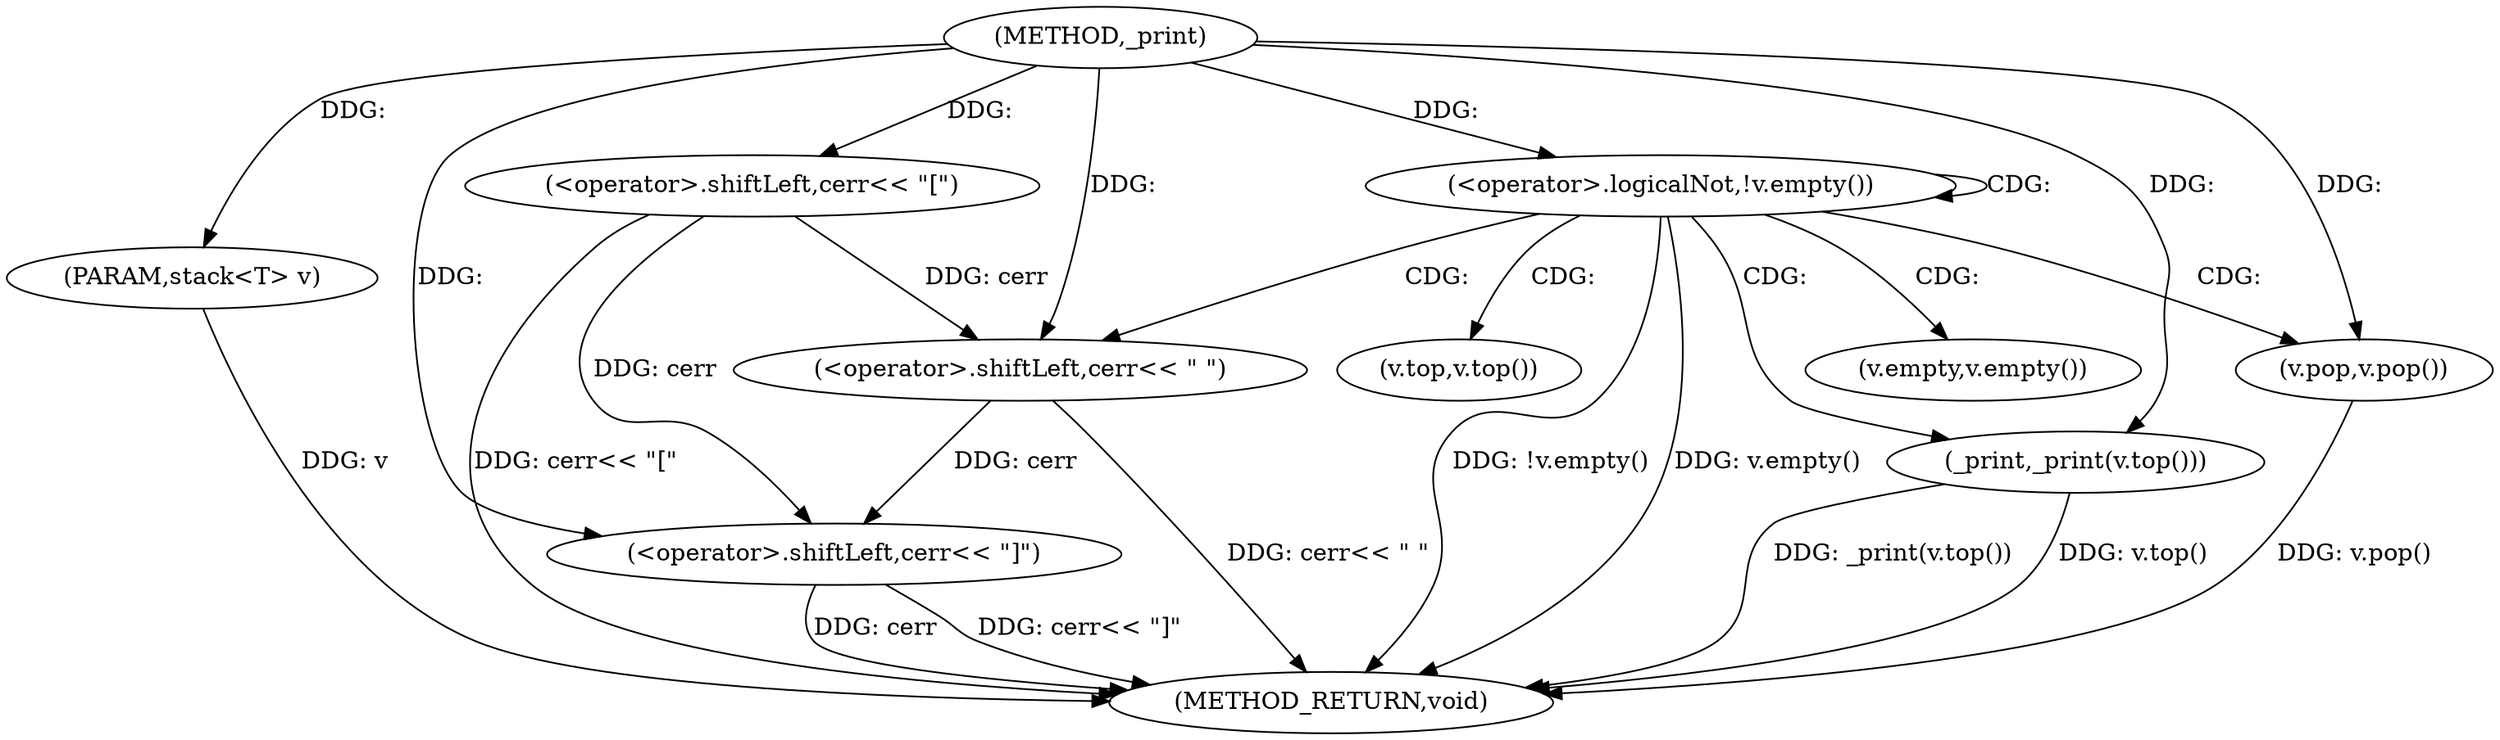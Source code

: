 digraph "_print" {  
"1000255" [label = "(METHOD,_print)" ]
"1000274" [label = "(METHOD_RETURN,void)" ]
"1000256" [label = "(PARAM,stack<T> v)" ]
"1000258" [label = "(<operator>.shiftLeft,cerr<< \"[\")" ]
"1000271" [label = "(<operator>.shiftLeft,cerr<< \"]\")" ]
"1000262" [label = "(<operator>.logicalNot,!v.empty())" ]
"1000265" [label = "(_print,_print(v.top()))" ]
"1000267" [label = "(<operator>.shiftLeft,cerr<< \" \")" ]
"1000270" [label = "(v.pop,v.pop())" ]
"1000263" [label = "(v.empty,v.empty())" ]
"1000266" [label = "(v.top,v.top())" ]
  "1000256" -> "1000274"  [ label = "DDG: v"] 
  "1000258" -> "1000274"  [ label = "DDG: cerr<< \"[\""] 
  "1000262" -> "1000274"  [ label = "DDG: v.empty()"] 
  "1000262" -> "1000274"  [ label = "DDG: !v.empty()"] 
  "1000271" -> "1000274"  [ label = "DDG: cerr"] 
  "1000271" -> "1000274"  [ label = "DDG: cerr<< \"]\""] 
  "1000265" -> "1000274"  [ label = "DDG: v.top()"] 
  "1000265" -> "1000274"  [ label = "DDG: _print(v.top())"] 
  "1000267" -> "1000274"  [ label = "DDG: cerr<< \" \""] 
  "1000270" -> "1000274"  [ label = "DDG: v.pop()"] 
  "1000255" -> "1000256"  [ label = "DDG: "] 
  "1000255" -> "1000258"  [ label = "DDG: "] 
  "1000258" -> "1000271"  [ label = "DDG: cerr"] 
  "1000267" -> "1000271"  [ label = "DDG: cerr"] 
  "1000255" -> "1000271"  [ label = "DDG: "] 
  "1000255" -> "1000262"  [ label = "DDG: "] 
  "1000255" -> "1000270"  [ label = "DDG: "] 
  "1000255" -> "1000265"  [ label = "DDG: "] 
  "1000258" -> "1000267"  [ label = "DDG: cerr"] 
  "1000255" -> "1000267"  [ label = "DDG: "] 
  "1000262" -> "1000263"  [ label = "CDG: "] 
  "1000262" -> "1000262"  [ label = "CDG: "] 
  "1000262" -> "1000270"  [ label = "CDG: "] 
  "1000262" -> "1000267"  [ label = "CDG: "] 
  "1000262" -> "1000265"  [ label = "CDG: "] 
  "1000262" -> "1000266"  [ label = "CDG: "] 
}

